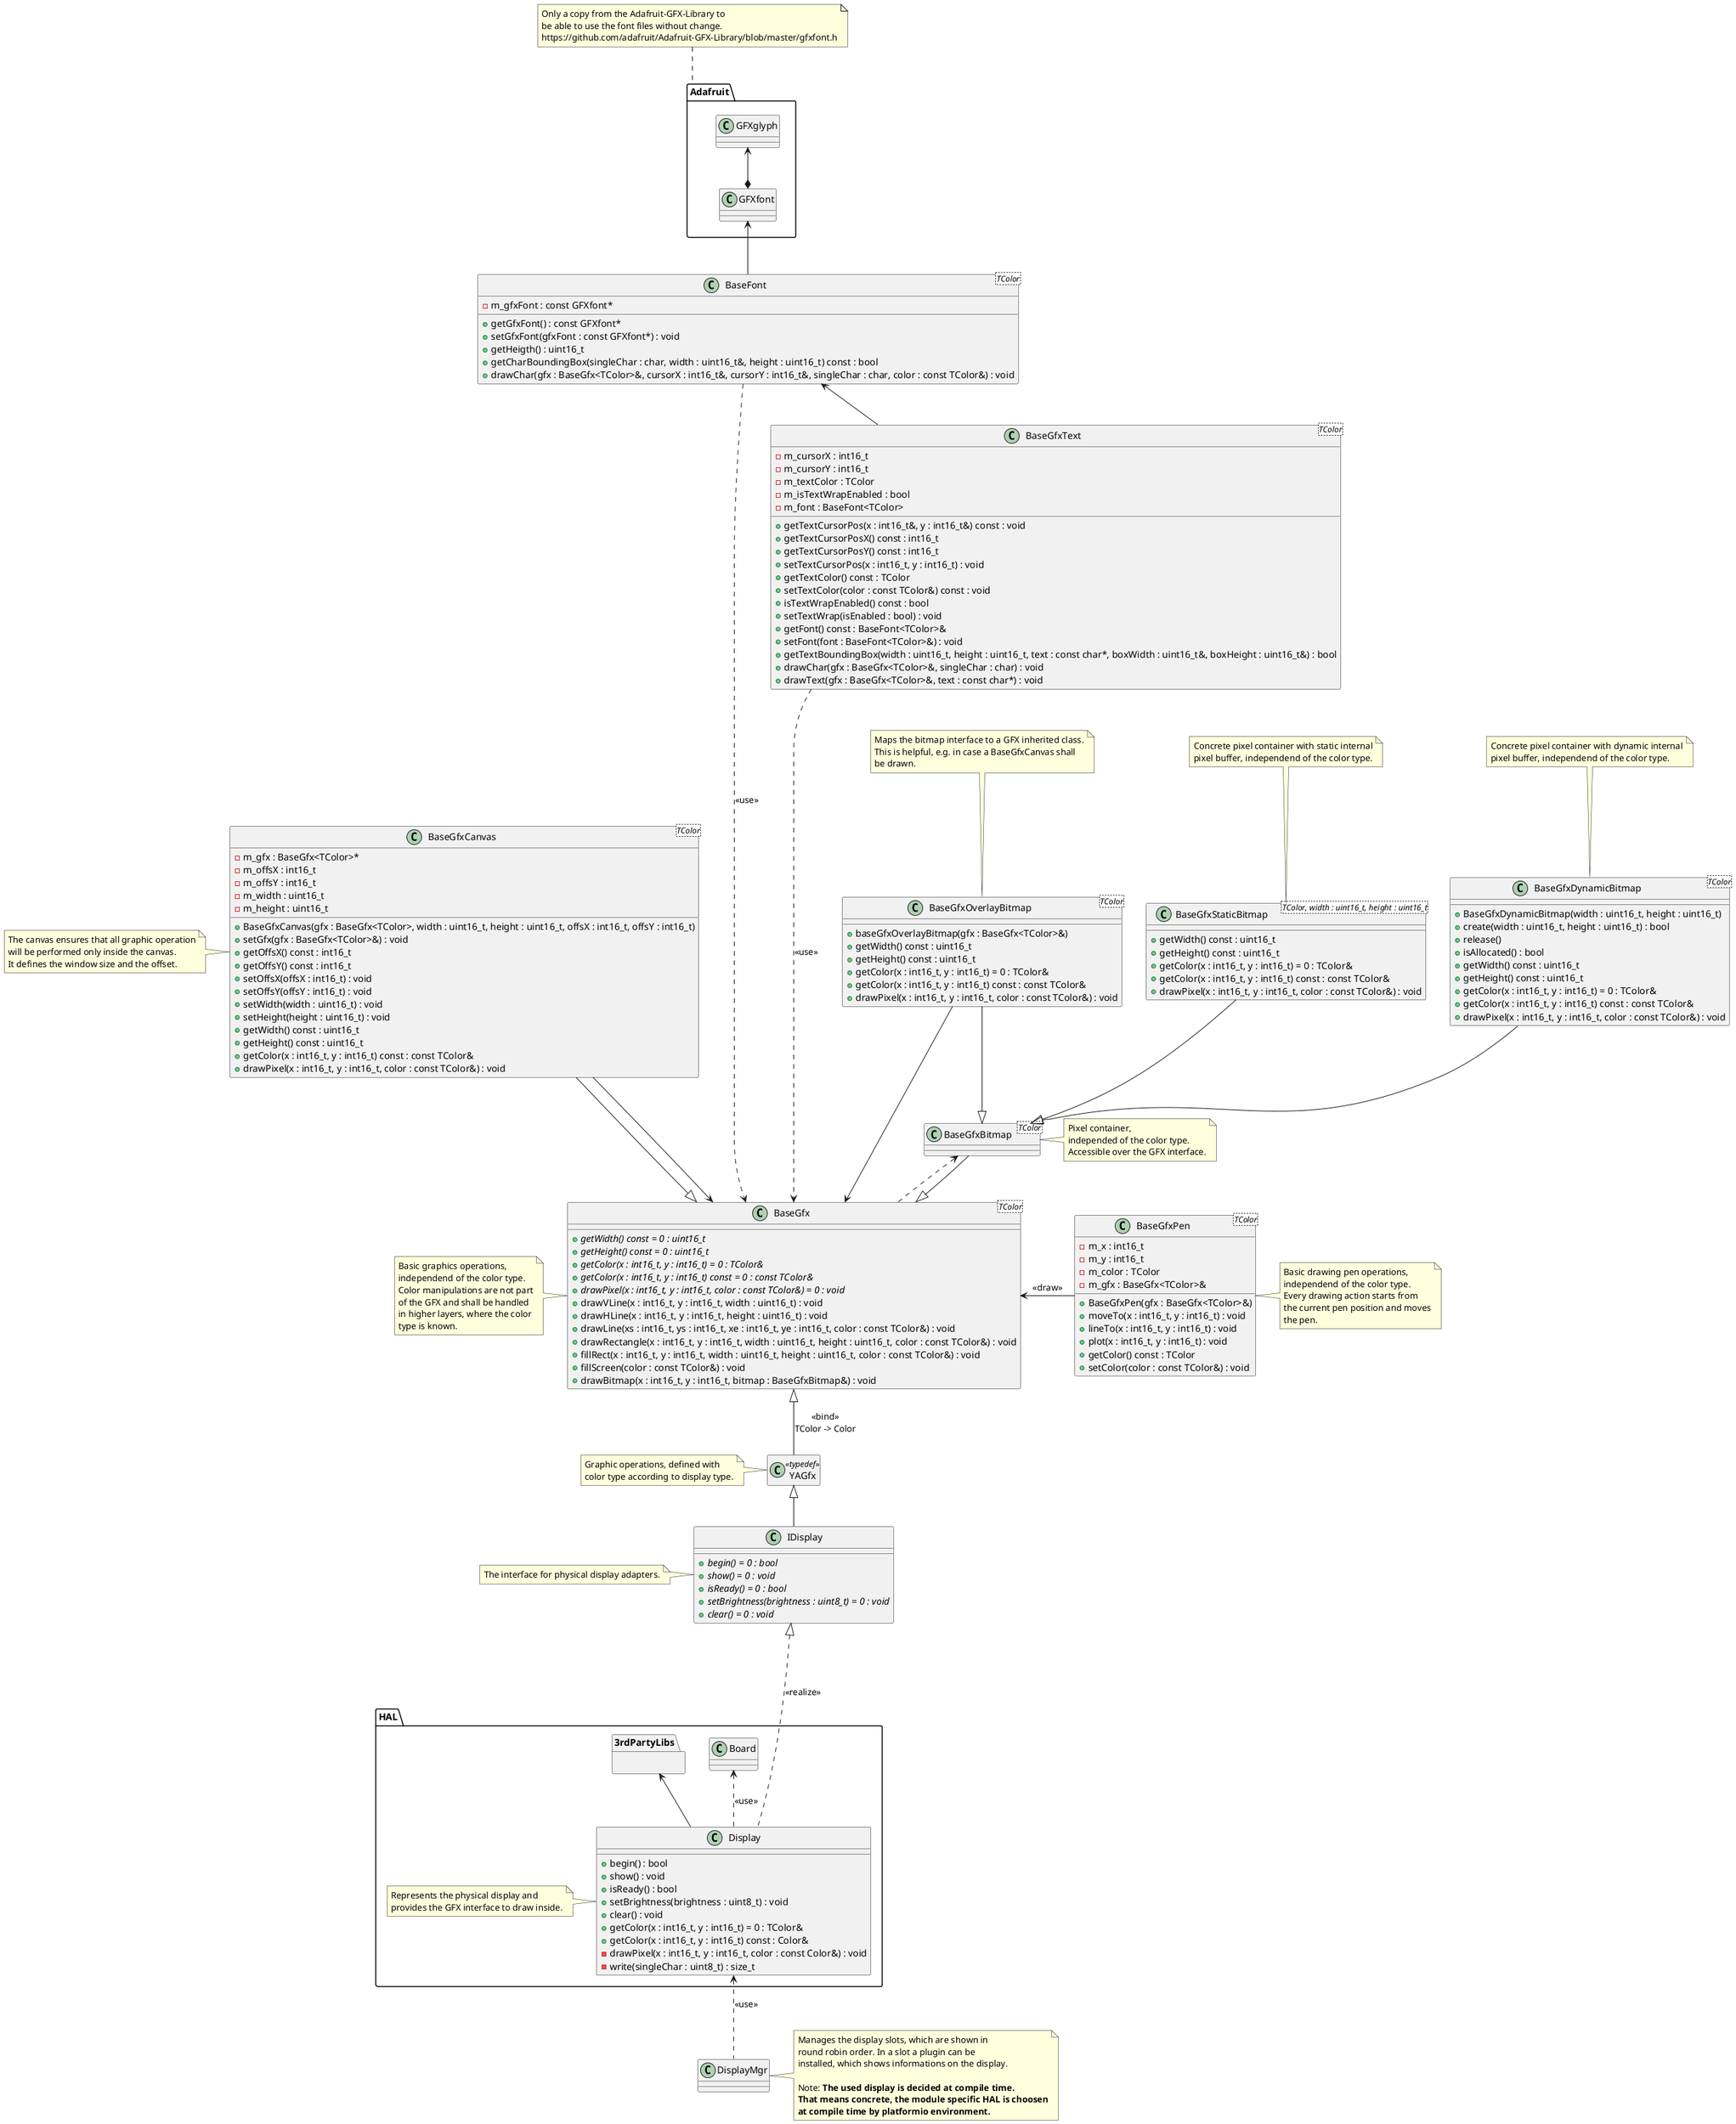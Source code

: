 @startuml

package "Adafruit" {

    class "GFXglyph" as gfxGlyph
    class "GFXfont" as gfxFont

    gfxGlyph <--* gfxFont
}

note top of Adafruit
    Only a copy from the Adafruit-GFX-Library to
    be able to use the font files without change.
    https://github.com/adafruit/Adafruit-GFX-Library/blob/master/gfxfont.h
end note

class "BaseGfxBitmap<TColor>" as baseGfxBitmap {
}

note right of baseGfxBitmap
    Pixel container,
    independed of the color type.
    Accessible over the GFX interface.
end note

class "BaseGfxStaticBitmap<TColor, width : uint16_t, height : uint16_t>" as baseGfxStaticBitmap {
    + getWidth() const : uint16_t
    + getHeight() const : uint16_t
    + getColor(x : int16_t, y : int16_t) = 0 : TColor&
    + getColor(x : int16_t, y : int16_t) const : const TColor&
    + drawPixel(x : int16_t, y : int16_t, color : const TColor&) : void
}

note top of baseGfxStaticBitmap
    Concrete pixel container with static internal
    pixel buffer, independend of the color type.
end note

class "BaseGfxDynamicBitmap<TColor>" as baseGfxDynamicBitmap {
    + BaseGfxDynamicBitmap(width : uint16_t, height : uint16_t)
    + create(width : uint16_t, height : uint16_t) : bool
    + release()
    + isAllocated() : bool
    + getWidth() const : uint16_t
    + getHeight() const : uint16_t
    + getColor(x : int16_t, y : int16_t) = 0 : TColor&
    + getColor(x : int16_t, y : int16_t) const : const TColor&
    + drawPixel(x : int16_t, y : int16_t, color : const TColor&) : void
}

note top of baseGfxDynamicBitmap
    Concrete pixel container with dynamic internal
    pixel buffer, independend of the color type.
end note

class "BaseGfxOverlayBitmap<TColor>" as baseGfxOverlayBitmap {
    + baseGfxOverlayBitmap(gfx : BaseGfx<TColor>&)
    + getWidth() const : uint16_t
    + getHeight() const : uint16_t
    + getColor(x : int16_t, y : int16_t) = 0 : TColor&
    + getColor(x : int16_t, y : int16_t) const : const TColor&
    + drawPixel(x : int16_t, y : int16_t, color : const TColor&) : void
}

note top of baseGfxOverlayBitmap
    Maps the bitmap interface to a GFX inherited class.
    This is helpful, e.g. in case a BaseGfxCanvas shall
    be drawn.
end note

class "BaseGfx<TColor>" as baseGfx {
    + {abstract} getWidth() const = 0 : uint16_t
    + {abstract} getHeight() const = 0 : uint16_t
    + {abstract} getColor(x : int16_t, y : int16_t) = 0 : TColor&
    + {abstract} getColor(x : int16_t, y : int16_t) const = 0 : const TColor&
    + {abstract} drawPixel(x : int16_t, y : int16_t, color : const TColor&) = 0 : void
    + drawVLine(x : int16_t, y : int16_t, width : uint16_t) : void
    + drawHLine(x : int16_t, y : int16_t, height : uint16_t) : void
    + drawLine(xs : int16_t, ys : int16_t, xe : int16_t, ye : int16_t, color : const TColor&) : void
    + drawRectangle(x : int16_t, y : int16_t, width : uint16_t, height : uint16_t, color : const TColor&) : void
    + fillRect(x : int16_t, y : int16_t, width : uint16_t, height : uint16_t, color : const TColor&) : void
    + fillScreen(color : const TColor&) : void
    + drawBitmap(x : int16_t, y : int16_t, bitmap : BaseGfxBitmap&) : void
}

baseGfxBitmap <.. baseGfx
baseGfx <|-- baseGfxBitmap

baseGfxStaticBitmap --|> baseGfxBitmap
baseGfxDynamicBitmap --|> baseGfxBitmap
baseGfxOverlayBitmap --|> baseGfxBitmap

baseGfxOverlayBitmap --> baseGfx

class "BaseGfxCanvas<TColor>" as baseGfxCanvas {
    - m_gfx : BaseGfx<TColor>*
    - m_offsX : int16_t
    - m_offsY : int16_t
    - m_width : uint16_t
    - m_height : uint16_t
    + BaseGfxCanvas(gfx : BaseGfx<TColor>, width : uint16_t, height : uint16_t, offsX : int16_t, offsY : int16_t)
    + setGfx(gfx : BaseGfx<TColor>&) : void
    + getOffsX() const : int16_t
    + getOffsY() const : int16_t
    + setOffsX(offsX : int16_t) : void
    + setOffsY(offsY : int16_t) : void
    + setWidth(width : uint16_t) : void
    + setHeight(height : uint16_t) : void
    + getWidth() const : uint16_t
    + getHeight() const : uint16_t
    + getColor(x : int16_t, y : int16_t) const : const TColor&
    + drawPixel(x : int16_t, y : int16_t, color : const TColor&) : void
}

note left of baseGfxCanvas
    The canvas ensures that all graphic operation
    will be performed only inside the canvas.
    It defines the window size and the offset.
end note

baseGfxCanvas ---|> baseGfx
baseGfxCanvas ---> baseGfx

note left of baseGfx
    Basic graphics operations,
    independend of the color type.
    Color manipulations are not part
    of the GFX and shall be handled
    in higher layers, where the color
    type is known.
end note

class "BaseFont<TColor>" as baseFont {
    - m_gfxFont : const GFXfont*
    + getGfxFont() : const GFXfont*
    + setGfxFont(gfxFont : const GFXfont*) : void
    + getHeigth() : uint16_t
    + getCharBoundingBox(singleChar : char, width : uint16_t&, height : uint16_t) const : bool
    + drawChar(gfx : BaseGfx<TColor>&, cursorX : int16_t&, cursorY : int16_t&, singleChar : char, color : const TColor&) : void
}

class "BaseGfxText<TColor>" as baseGfxText {
    - m_cursorX : int16_t
    - m_cursorY : int16_t
    - m_textColor : TColor
    - m_isTextWrapEnabled : bool
    - m_font : BaseFont<TColor>
    + getTextCursorPos(x : int16_t&, y : int16_t&) const : void
    + getTextCursorPosX() const : int16_t
    + getTextCursorPosY() const : int16_t
    + setTextCursorPos(x : int16_t, y : int16_t) : void
    + getTextColor() const : TColor
    + setTextColor(color : const TColor&) const : void
    + isTextWrapEnabled() const : bool
    + setTextWrap(isEnabled : bool) : void
    + getFont() const : BaseFont<TColor>&
    + setFont(font : BaseFont<TColor>&) : void
    + getTextBoundingBox(width : uint16_t, height : uint16_t, text : const char*, boxWidth : uint16_t&, boxHeight : uint16_t&) : bool
    + drawChar(gfx : BaseGfx<TColor>&, singleChar : char) : void
    + drawText(gfx : BaseGfx<TColor>&, text : const char*) : void
}

gfxFont <-- baseFont
baseFont <-- baseGfxText

baseFont ......> baseGfx: <<use>>
baseGfxText ....> baseGfx: <<use>>

class "BaseGfxPen<TColor>" as baseGfxPen {
    - m_x : int16_t
    - m_y : int16_t
    - m_color : TColor
    - m_gfx : BaseGfx<TColor>&
    + BaseGfxPen(gfx : BaseGfx<TColor>&)
    + moveTo(x : int16_t, y : int16_t) : void
    + lineTo(x : int16_t, y : int16_t) : void
    + plot(x : int16_t, y : int16_t) : void
    + getColor() const : TColor
    + setColor(color : const TColor&) : void
}

note right of baseGfxPen
    Basic drawing pen operations,
    independend of the color type.
    Every drawing action starts from
    the current pen position and moves
    the pen.
end note

baseGfx <- baseGfxPen: <<draw>>

class YAGfx <<typedef>>
hide YAGfx members

note left of YAGfx
    Graphic operations, defined with
    color type according to display type.
end note

baseGfx <|-- YAGfx: <<bind>>\nTColor -> Color

class "IDisplay" as iDisplay {
    + {abstract} begin() = 0 : bool
    + {abstract} show() = 0 : void
    + {abstract} isReady() = 0 : bool
    + {abstract} setBrightness(brightness : uint8_t) = 0 : void
    + {abstract} clear() = 0 : void
}

note left of iDisplay
    The interface for physical display adapters.
end note

YAGfx <|-- iDisplay

package "HAL" {

    class "Board" as board

    package "3rdPartyLibs" as 3rdPartyLibs {
    }

    class "Display" as display {
        + begin() : bool
        + show() : void
        + isReady() : bool
        + setBrightness(brightness : uint8_t) : void
        + clear() : void
        + getColor(x : int16_t, y : int16_t) = 0 : TColor&
        + getColor(x : int16_t, y : int16_t) const : Color&
        - drawPixel(x : int16_t, y : int16_t, color : const Color&) : void
        - write(singleChar : uint8_t) : size_t
    }

    note left of display
        Represents the physical display and
        provides the GFX interface to draw inside.
    end note

    iDisplay <|.... display: <<realize>>
    3rdPartyLibs <-- display
    board <.. display: <<use>>
}

class "DisplayMgr" as displayMgr

note right of displayMgr
    Manages the display slots, which are shown in
    round robin order. In a slot a plugin can be
    installed, which shows informations on the display.

    Note: **The used display is decided at compile time.**
    **That means concrete, the module specific HAL is choosen**
    **at compile time by platformio environment.**
end note

display <.. displayMgr: <<use>>

@enduml